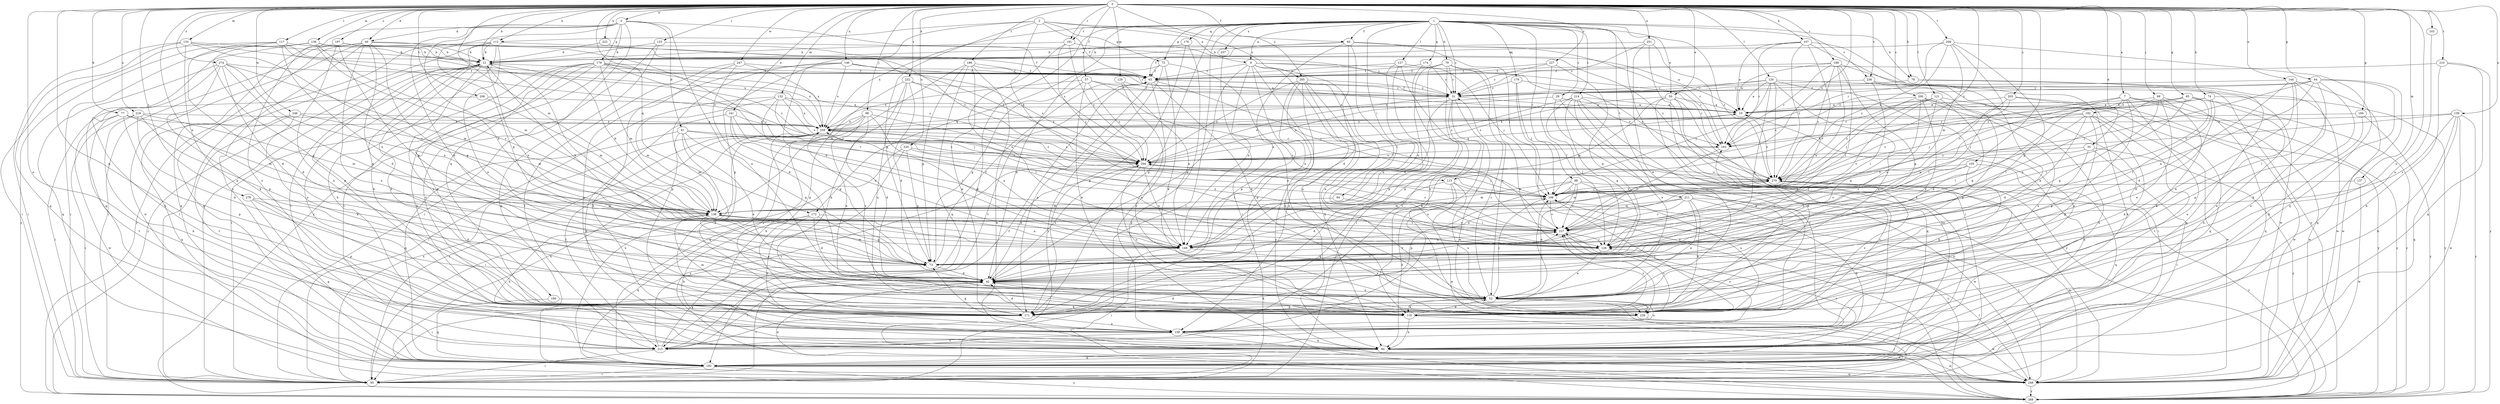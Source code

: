 strict digraph  {
0;
1;
2;
3;
7;
9;
10;
21;
29;
31;
35;
40;
41;
42;
50;
52;
57;
60;
63;
64;
65;
72;
73;
74;
77;
78;
79;
84;
88;
94;
95;
98;
99;
103;
105;
106;
107;
112;
115;
116;
117;
120;
121;
125;
127;
128;
129;
132;
133;
136;
137;
138;
139;
141;
144;
146;
148;
159;
160;
171;
172;
174;
176;
178;
179;
180;
182;
186;
188;
191;
192;
193;
197;
200;
203;
204;
206;
209;
210;
211;
214;
215;
218;
220;
222;
226;
227;
232;
236;
237;
246;
247;
248;
251;
257;
258;
265;
268;
274;
278;
279;
0 -> 3  [label=a];
0 -> 7  [label=a];
0 -> 21  [label=b];
0 -> 35  [label=d];
0 -> 40  [label=d];
0 -> 50  [label=e];
0 -> 57  [label=f];
0 -> 60  [label=f];
0 -> 64  [label=g];
0 -> 65  [label=g];
0 -> 74  [label=h];
0 -> 77  [label=h];
0 -> 78  [label=h];
0 -> 98  [label=j];
0 -> 99  [label=j];
0 -> 103  [label=j];
0 -> 105  [label=j];
0 -> 107  [label=k];
0 -> 112  [label=k];
0 -> 117  [label=l];
0 -> 120  [label=l];
0 -> 121  [label=l];
0 -> 125  [label=l];
0 -> 129  [label=m];
0 -> 132  [label=m];
0 -> 133  [label=m];
0 -> 136  [label=m];
0 -> 137  [label=m];
0 -> 138  [label=m];
0 -> 139  [label=n];
0 -> 141  [label=n];
0 -> 144  [label=n];
0 -> 146  [label=n];
0 -> 148  [label=n];
0 -> 159  [label=o];
0 -> 160  [label=p];
0 -> 171  [label=p];
0 -> 172  [label=q];
0 -> 186  [label=r];
0 -> 188  [label=r];
0 -> 191  [label=r];
0 -> 197  [label=s];
0 -> 200  [label=s];
0 -> 203  [label=s];
0 -> 204  [label=s];
0 -> 206  [label=t];
0 -> 209  [label=t];
0 -> 210  [label=t];
0 -> 218  [label=u];
0 -> 220  [label=u];
0 -> 222  [label=u];
0 -> 226  [label=u];
0 -> 227  [label=v];
0 -> 232  [label=v];
0 -> 236  [label=v];
0 -> 246  [label=w];
0 -> 247  [label=w];
0 -> 251  [label=x];
0 -> 265  [label=y];
0 -> 274  [label=z];
0 -> 278  [label=z];
0 -> 279  [label=z];
1 -> 9  [label=a];
1 -> 29  [label=c];
1 -> 31  [label=c];
1 -> 50  [label=e];
1 -> 60  [label=f];
1 -> 72  [label=g];
1 -> 78  [label=h];
1 -> 79  [label=h];
1 -> 84  [label=h];
1 -> 88  [label=i];
1 -> 94  [label=i];
1 -> 95  [label=i];
1 -> 127  [label=l];
1 -> 171  [label=p];
1 -> 172  [label=q];
1 -> 174  [label=q];
1 -> 176  [label=q];
1 -> 178  [label=q];
1 -> 191  [label=r];
1 -> 211  [label=t];
1 -> 214  [label=t];
1 -> 215  [label=t];
1 -> 236  [label=v];
1 -> 257  [label=x];
1 -> 258  [label=x];
1 -> 279  [label=z];
2 -> 9  [label=a];
2 -> 63  [label=f];
2 -> 72  [label=g];
2 -> 73  [label=g];
2 -> 112  [label=k];
2 -> 115  [label=k];
2 -> 171  [label=p];
2 -> 265  [label=y];
3 -> 40  [label=d];
3 -> 41  [label=d];
3 -> 42  [label=d];
3 -> 52  [label=e];
3 -> 73  [label=g];
3 -> 148  [label=n];
3 -> 159  [label=o];
3 -> 179  [label=q];
3 -> 180  [label=q];
3 -> 204  [label=s];
3 -> 268  [label=y];
7 -> 73  [label=g];
7 -> 115  [label=k];
7 -> 148  [label=n];
7 -> 159  [label=o];
7 -> 171  [label=p];
7 -> 192  [label=r];
7 -> 248  [label=w];
7 -> 268  [label=y];
9 -> 42  [label=d];
9 -> 63  [label=f];
9 -> 84  [label=h];
9 -> 128  [label=l];
9 -> 148  [label=n];
9 -> 171  [label=p];
9 -> 193  [label=r];
9 -> 226  [label=u];
9 -> 279  [label=z];
10 -> 258  [label=x];
10 -> 279  [label=z];
21 -> 63  [label=f];
21 -> 95  [label=i];
21 -> 128  [label=l];
21 -> 148  [label=n];
21 -> 159  [label=o];
21 -> 215  [label=t];
21 -> 226  [label=u];
21 -> 268  [label=y];
29 -> 10  [label=a];
29 -> 182  [label=q];
29 -> 204  [label=s];
29 -> 226  [label=u];
31 -> 10  [label=a];
31 -> 63  [label=f];
31 -> 116  [label=k];
31 -> 148  [label=n];
31 -> 159  [label=o];
31 -> 204  [label=s];
31 -> 248  [label=w];
35 -> 52  [label=e];
35 -> 95  [label=i];
35 -> 204  [label=s];
35 -> 237  [label=v];
35 -> 268  [label=y];
40 -> 21  [label=b];
40 -> 42  [label=d];
40 -> 63  [label=f];
40 -> 73  [label=g];
40 -> 95  [label=i];
40 -> 106  [label=j];
40 -> 159  [label=o];
40 -> 182  [label=q];
40 -> 226  [label=u];
40 -> 248  [label=w];
41 -> 52  [label=e];
41 -> 73  [label=g];
41 -> 116  [label=k];
41 -> 138  [label=m];
41 -> 182  [label=q];
41 -> 193  [label=r];
41 -> 204  [label=s];
42 -> 52  [label=e];
42 -> 95  [label=i];
42 -> 116  [label=k];
42 -> 204  [label=s];
42 -> 215  [label=t];
42 -> 237  [label=v];
42 -> 258  [label=x];
50 -> 10  [label=a];
50 -> 84  [label=h];
50 -> 116  [label=k];
50 -> 138  [label=m];
50 -> 204  [label=s];
50 -> 248  [label=w];
50 -> 268  [label=y];
52 -> 31  [label=c];
52 -> 95  [label=i];
52 -> 106  [label=j];
52 -> 116  [label=k];
52 -> 159  [label=o];
52 -> 171  [label=p];
52 -> 226  [label=u];
57 -> 31  [label=c];
57 -> 73  [label=g];
57 -> 116  [label=k];
57 -> 204  [label=s];
57 -> 237  [label=v];
57 -> 258  [label=x];
60 -> 21  [label=a];
60 -> 42  [label=d];
60 -> 63  [label=f];
60 -> 106  [label=j];
60 -> 128  [label=l];
60 -> 148  [label=n];
60 -> 193  [label=r];
63 -> 31  [label=c];
63 -> 52  [label=e];
63 -> 159  [label=o];
63 -> 171  [label=p];
63 -> 215  [label=t];
63 -> 237  [label=v];
64 -> 31  [label=c];
64 -> 84  [label=h];
64 -> 106  [label=j];
64 -> 116  [label=k];
64 -> 128  [label=l];
64 -> 148  [label=n];
64 -> 182  [label=q];
64 -> 258  [label=x];
65 -> 10  [label=a];
65 -> 84  [label=h];
65 -> 106  [label=j];
65 -> 128  [label=l];
65 -> 148  [label=n];
65 -> 193  [label=r];
65 -> 268  [label=y];
72 -> 42  [label=d];
72 -> 52  [label=e];
72 -> 63  [label=f];
72 -> 116  [label=k];
72 -> 268  [label=y];
73 -> 42  [label=d];
73 -> 63  [label=f];
73 -> 138  [label=m];
73 -> 237  [label=v];
74 -> 10  [label=a];
74 -> 42  [label=d];
74 -> 128  [label=l];
74 -> 193  [label=r];
74 -> 268  [label=y];
77 -> 138  [label=m];
77 -> 171  [label=p];
77 -> 215  [label=t];
77 -> 248  [label=w];
77 -> 258  [label=x];
78 -> 31  [label=c];
78 -> 182  [label=q];
78 -> 248  [label=w];
79 -> 31  [label=c];
79 -> 42  [label=d];
79 -> 52  [label=e];
79 -> 63  [label=f];
79 -> 171  [label=p];
79 -> 215  [label=t];
79 -> 226  [label=u];
84 -> 182  [label=q];
84 -> 248  [label=w];
88 -> 52  [label=e];
88 -> 106  [label=j];
88 -> 138  [label=m];
88 -> 171  [label=p];
88 -> 226  [label=u];
88 -> 237  [label=v];
88 -> 248  [label=w];
94 -> 128  [label=l];
94 -> 138  [label=m];
95 -> 63  [label=f];
95 -> 258  [label=x];
98 -> 42  [label=d];
98 -> 52  [label=e];
98 -> 84  [label=h];
98 -> 148  [label=n];
98 -> 182  [label=q];
98 -> 258  [label=x];
98 -> 279  [label=z];
99 -> 10  [label=a];
99 -> 52  [label=e];
99 -> 73  [label=g];
99 -> 116  [label=k];
99 -> 128  [label=l];
99 -> 182  [label=q];
103 -> 226  [label=u];
105 -> 116  [label=k];
105 -> 148  [label=n];
105 -> 182  [label=q];
105 -> 237  [label=v];
105 -> 279  [label=z];
106 -> 138  [label=m];
106 -> 237  [label=v];
106 -> 268  [label=y];
106 -> 279  [label=z];
107 -> 10  [label=a];
107 -> 21  [label=b];
107 -> 116  [label=k];
107 -> 193  [label=r];
107 -> 237  [label=v];
107 -> 268  [label=y];
107 -> 279  [label=z];
112 -> 21  [label=b];
112 -> 31  [label=c];
112 -> 52  [label=e];
112 -> 84  [label=h];
112 -> 95  [label=i];
112 -> 171  [label=p];
112 -> 268  [label=y];
115 -> 42  [label=d];
115 -> 84  [label=h];
115 -> 106  [label=j];
115 -> 226  [label=u];
115 -> 248  [label=w];
116 -> 21  [label=b];
116 -> 42  [label=d];
116 -> 52  [label=e];
116 -> 84  [label=h];
116 -> 95  [label=i];
116 -> 106  [label=j];
116 -> 138  [label=m];
116 -> 237  [label=v];
117 -> 21  [label=b];
117 -> 42  [label=d];
117 -> 63  [label=f];
117 -> 73  [label=g];
117 -> 95  [label=i];
117 -> 148  [label=n];
117 -> 204  [label=s];
120 -> 10  [label=a];
120 -> 31  [label=c];
120 -> 52  [label=e];
120 -> 73  [label=g];
120 -> 95  [label=i];
120 -> 106  [label=j];
120 -> 159  [label=o];
120 -> 258  [label=x];
120 -> 279  [label=z];
121 -> 10  [label=a];
121 -> 42  [label=d];
121 -> 106  [label=j];
121 -> 148  [label=n];
121 -> 182  [label=q];
121 -> 193  [label=r];
121 -> 237  [label=v];
125 -> 10  [label=a];
125 -> 21  [label=b];
125 -> 95  [label=i];
125 -> 182  [label=q];
127 -> 63  [label=f];
127 -> 106  [label=j];
127 -> 148  [label=n];
127 -> 171  [label=p];
127 -> 226  [label=u];
128 -> 21  [label=b];
128 -> 52  [label=e];
128 -> 73  [label=g];
128 -> 258  [label=x];
129 -> 31  [label=c];
129 -> 148  [label=n];
129 -> 226  [label=u];
132 -> 10  [label=a];
132 -> 95  [label=i];
132 -> 106  [label=j];
132 -> 128  [label=l];
132 -> 138  [label=m];
132 -> 204  [label=s];
132 -> 258  [label=x];
133 -> 21  [label=b];
133 -> 95  [label=i];
133 -> 171  [label=p];
133 -> 182  [label=q];
133 -> 237  [label=v];
133 -> 258  [label=x];
136 -> 21  [label=b];
136 -> 95  [label=i];
136 -> 138  [label=m];
136 -> 182  [label=q];
136 -> 237  [label=v];
136 -> 268  [label=y];
136 -> 279  [label=z];
137 -> 106  [label=j];
137 -> 248  [label=w];
138 -> 21  [label=b];
138 -> 52  [label=e];
138 -> 84  [label=h];
138 -> 148  [label=n];
138 -> 237  [label=v];
139 -> 84  [label=h];
139 -> 182  [label=q];
139 -> 204  [label=s];
139 -> 237  [label=v];
139 -> 248  [label=w];
139 -> 258  [label=x];
139 -> 268  [label=y];
141 -> 73  [label=g];
141 -> 84  [label=h];
141 -> 128  [label=l];
141 -> 148  [label=n];
141 -> 258  [label=x];
144 -> 31  [label=c];
144 -> 42  [label=d];
144 -> 52  [label=e];
144 -> 159  [label=o];
144 -> 171  [label=p];
144 -> 248  [label=w];
146 -> 31  [label=c];
146 -> 63  [label=f];
146 -> 148  [label=n];
146 -> 159  [label=o];
146 -> 171  [label=p];
146 -> 204  [label=s];
146 -> 258  [label=x];
148 -> 52  [label=e];
148 -> 95  [label=i];
148 -> 258  [label=x];
159 -> 73  [label=g];
159 -> 84  [label=h];
159 -> 193  [label=r];
159 -> 215  [label=t];
159 -> 248  [label=w];
160 -> 52  [label=e];
160 -> 258  [label=x];
160 -> 268  [label=y];
171 -> 21  [label=b];
171 -> 42  [label=d];
171 -> 159  [label=o];
171 -> 215  [label=t];
172 -> 42  [label=d];
172 -> 73  [label=g];
172 -> 84  [label=h];
172 -> 159  [label=o];
172 -> 182  [label=q];
172 -> 237  [label=v];
174 -> 31  [label=c];
174 -> 63  [label=f];
174 -> 95  [label=i];
176 -> 21  [label=b];
176 -> 171  [label=p];
176 -> 268  [label=y];
178 -> 31  [label=c];
178 -> 106  [label=j];
178 -> 193  [label=r];
178 -> 268  [label=y];
179 -> 63  [label=f];
179 -> 84  [label=h];
179 -> 95  [label=i];
179 -> 138  [label=m];
179 -> 159  [label=o];
179 -> 171  [label=p];
179 -> 204  [label=s];
179 -> 215  [label=t];
179 -> 237  [label=v];
179 -> 258  [label=x];
180 -> 116  [label=k];
180 -> 182  [label=q];
182 -> 10  [label=a];
182 -> 95  [label=i];
182 -> 237  [label=v];
182 -> 248  [label=w];
182 -> 258  [label=x];
182 -> 268  [label=y];
186 -> 10  [label=a];
186 -> 63  [label=f];
186 -> 73  [label=g];
186 -> 138  [label=m];
186 -> 171  [label=p];
186 -> 182  [label=q];
186 -> 248  [label=w];
188 -> 10  [label=a];
188 -> 63  [label=f];
188 -> 73  [label=g];
188 -> 128  [label=l];
188 -> 148  [label=n];
188 -> 193  [label=r];
188 -> 248  [label=w];
188 -> 279  [label=z];
191 -> 21  [label=b];
191 -> 106  [label=j];
191 -> 148  [label=n];
191 -> 204  [label=s];
191 -> 279  [label=z];
192 -> 42  [label=d];
192 -> 116  [label=k];
192 -> 128  [label=l];
192 -> 171  [label=p];
192 -> 215  [label=t];
192 -> 258  [label=x];
192 -> 279  [label=z];
193 -> 204  [label=s];
193 -> 237  [label=v];
197 -> 21  [label=b];
197 -> 73  [label=g];
197 -> 182  [label=q];
197 -> 204  [label=s];
197 -> 226  [label=u];
200 -> 10  [label=a];
200 -> 42  [label=d];
200 -> 73  [label=g];
200 -> 84  [label=h];
200 -> 226  [label=u];
200 -> 248  [label=w];
200 -> 279  [label=z];
203 -> 10  [label=a];
203 -> 106  [label=j];
203 -> 128  [label=l];
203 -> 248  [label=w];
203 -> 268  [label=y];
204 -> 10  [label=a];
204 -> 42  [label=d];
204 -> 106  [label=j];
204 -> 148  [label=n];
204 -> 226  [label=u];
204 -> 279  [label=z];
206 -> 10  [label=a];
206 -> 95  [label=i];
206 -> 138  [label=m];
209 -> 21  [label=b];
209 -> 73  [label=g];
209 -> 138  [label=m];
209 -> 182  [label=q];
209 -> 193  [label=r];
209 -> 237  [label=v];
209 -> 279  [label=z];
210 -> 63  [label=f];
210 -> 84  [label=h];
210 -> 182  [label=q];
210 -> 268  [label=y];
211 -> 52  [label=e];
211 -> 84  [label=h];
211 -> 116  [label=k];
211 -> 138  [label=m];
211 -> 148  [label=n];
211 -> 237  [label=v];
211 -> 248  [label=w];
214 -> 10  [label=a];
214 -> 52  [label=e];
214 -> 73  [label=g];
214 -> 116  [label=k];
214 -> 128  [label=l];
214 -> 193  [label=r];
214 -> 204  [label=s];
214 -> 215  [label=t];
215 -> 73  [label=g];
215 -> 95  [label=i];
215 -> 204  [label=s];
218 -> 42  [label=d];
218 -> 73  [label=g];
218 -> 84  [label=h];
218 -> 95  [label=i];
218 -> 138  [label=m];
218 -> 258  [label=x];
220 -> 73  [label=g];
220 -> 95  [label=i];
220 -> 128  [label=l];
220 -> 204  [label=s];
220 -> 268  [label=y];
222 -> 21  [label=b];
222 -> 204  [label=s];
226 -> 106  [label=j];
226 -> 237  [label=v];
226 -> 248  [label=w];
226 -> 258  [label=x];
226 -> 279  [label=z];
227 -> 31  [label=c];
227 -> 63  [label=f];
227 -> 73  [label=g];
227 -> 128  [label=l];
232 -> 31  [label=c];
232 -> 42  [label=d];
232 -> 106  [label=j];
232 -> 116  [label=k];
232 -> 171  [label=p];
232 -> 226  [label=u];
236 -> 31  [label=c];
236 -> 84  [label=h];
236 -> 128  [label=l];
236 -> 171  [label=p];
237 -> 128  [label=l];
237 -> 148  [label=n];
237 -> 159  [label=o];
237 -> 204  [label=s];
246 -> 116  [label=k];
246 -> 138  [label=m];
246 -> 182  [label=q];
246 -> 215  [label=t];
246 -> 258  [label=x];
247 -> 42  [label=d];
247 -> 63  [label=f];
247 -> 84  [label=h];
247 -> 215  [label=t];
247 -> 258  [label=x];
248 -> 42  [label=d];
248 -> 106  [label=j];
248 -> 128  [label=l];
248 -> 258  [label=x];
248 -> 268  [label=y];
251 -> 21  [label=b];
251 -> 31  [label=c];
251 -> 52  [label=e];
251 -> 84  [label=h];
251 -> 95  [label=i];
257 -> 95  [label=i];
258 -> 95  [label=i];
258 -> 193  [label=r];
258 -> 204  [label=s];
258 -> 215  [label=t];
265 -> 31  [label=c];
265 -> 52  [label=e];
265 -> 84  [label=h];
265 -> 148  [label=n];
265 -> 159  [label=o];
265 -> 171  [label=p];
265 -> 204  [label=s];
265 -> 268  [label=y];
274 -> 42  [label=d];
274 -> 63  [label=f];
274 -> 73  [label=g];
274 -> 84  [label=h];
274 -> 116  [label=k];
274 -> 138  [label=m];
274 -> 148  [label=n];
274 -> 182  [label=q];
278 -> 42  [label=d];
278 -> 138  [label=m];
278 -> 171  [label=p];
278 -> 182  [label=q];
279 -> 106  [label=j];
279 -> 138  [label=m];
279 -> 159  [label=o];
279 -> 268  [label=y];
}

